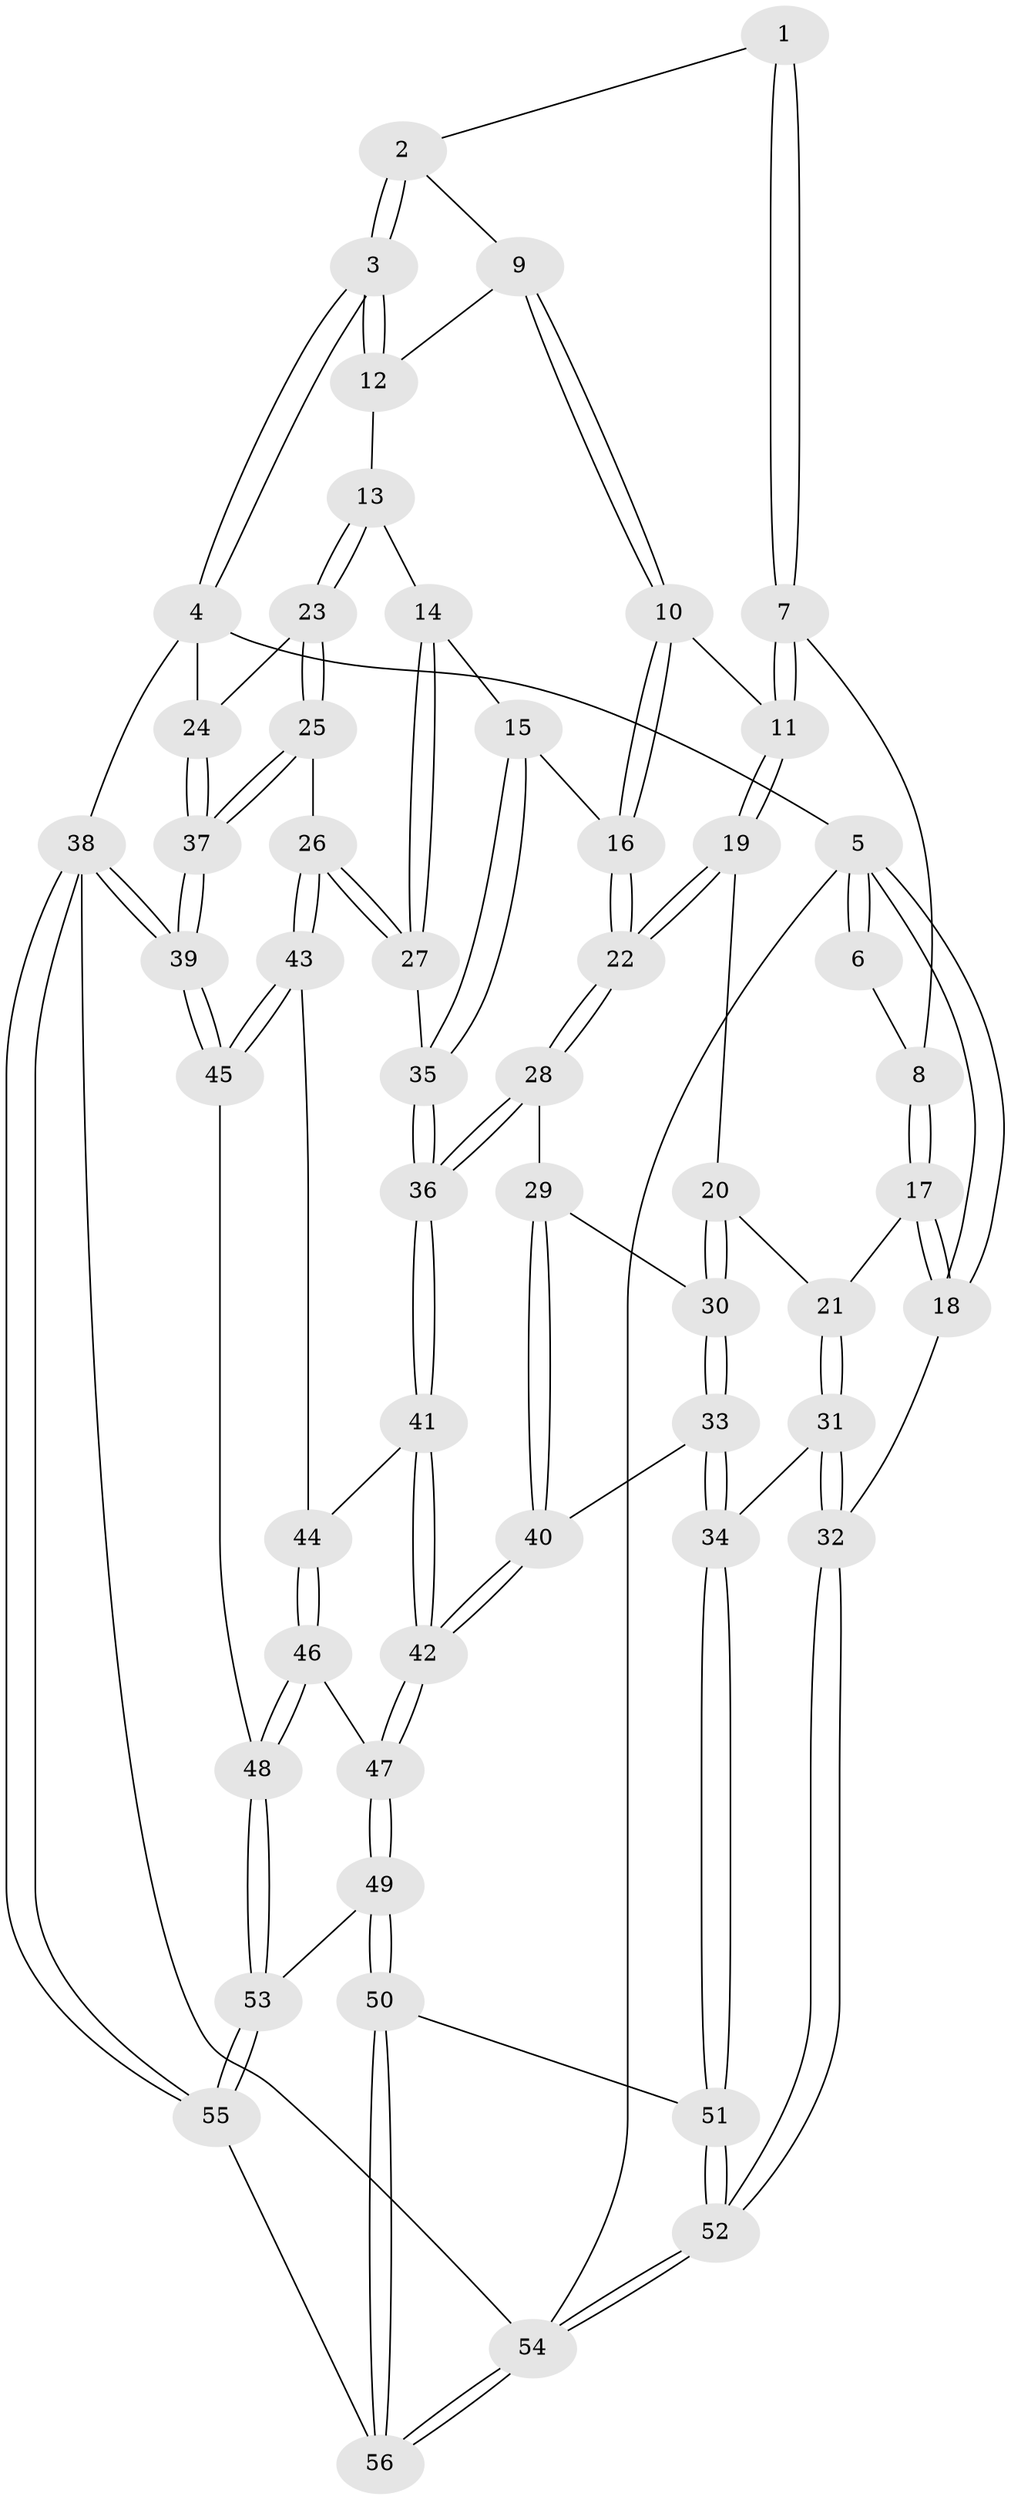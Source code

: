 // Generated by graph-tools (version 1.1) at 2025/03/03/09/25 03:03:12]
// undirected, 56 vertices, 137 edges
graph export_dot {
graph [start="1"]
  node [color=gray90,style=filled];
  1 [pos="+0.3097534101075733+0"];
  2 [pos="+0.422858376419004+0"];
  3 [pos="+1+0"];
  4 [pos="+1+0"];
  5 [pos="+0+0"];
  6 [pos="+0.029966489760197775+0"];
  7 [pos="+0.2383414533929927+0.12207249212847307"];
  8 [pos="+0.07525548882386192+0.16887491777663263"];
  9 [pos="+0.5291378208567898+0.05733458998319524"];
  10 [pos="+0.45941290553864483+0.2493305688580664"];
  11 [pos="+0.2935962319687264+0.21449521426137536"];
  12 [pos="+0.6351263598854221+0.09862786669296475"];
  13 [pos="+0.7360139430753274+0.24618761620757326"];
  14 [pos="+0.6820339119775959+0.2799532644503672"];
  15 [pos="+0.5403394007795393+0.31545917604493245"];
  16 [pos="+0.49206755250675505+0.29688257611947516"];
  17 [pos="+0.050965191894451194+0.1826950264922541"];
  18 [pos="+0+0.18768625097673158"];
  19 [pos="+0.24990395604741572+0.3142452068490192"];
  20 [pos="+0.24298127937870903+0.32335742726517464"];
  21 [pos="+0.12731765142159468+0.35336922823788"];
  22 [pos="+0.40911842435762996+0.4133139601037393"];
  23 [pos="+0.8485345275300723+0.24754260418009622"];
  24 [pos="+1+0.09454397304880009"];
  25 [pos="+0.7912236667564546+0.5772713165981029"];
  26 [pos="+0.7657029898936193+0.5829855266800191"];
  27 [pos="+0.6905230376951916+0.5030164190741669"];
  28 [pos="+0.39359782374689495+0.459527641630724"];
  29 [pos="+0.35577354009872664+0.48080700456108394"];
  30 [pos="+0.27413213960928234+0.46486234425403994"];
  31 [pos="+0+0.562512686548349"];
  32 [pos="+0+0.566469504260479"];
  33 [pos="+0.0991344652398539+0.5921756482006713"];
  34 [pos="+0.07575018265722426+0.5950317966723816"];
  35 [pos="+0.5737409775890348+0.45111842740717445"];
  36 [pos="+0.5020591311448235+0.5328250841773273"];
  37 [pos="+1+0.66858479944592"];
  38 [pos="+1+1"];
  39 [pos="+1+1"];
  40 [pos="+0.3544211895328046+0.6731344264642724"];
  41 [pos="+0.5059005493846557+0.5668313184667412"];
  42 [pos="+0.35681480790248227+0.6755067673186644"];
  43 [pos="+0.706486371017616+0.6398290585803986"];
  44 [pos="+0.6135153797199205+0.6538980918713412"];
  45 [pos="+0.7205112687913624+0.8128515356230487"];
  46 [pos="+0.5365104170141621+0.7407186126191476"];
  47 [pos="+0.37372539939381455+0.729008622514912"];
  48 [pos="+0.5902793637069864+0.9244930009139902"];
  49 [pos="+0.330261283135613+0.8587952679318516"];
  50 [pos="+0.25452701168676367+0.921027363510629"];
  51 [pos="+0.1876187968187759+0.8793769868060698"];
  52 [pos="+0+0.9630755417055715"];
  53 [pos="+0.5859780199812019+0.9366426171915684"];
  54 [pos="+0+1"];
  55 [pos="+0.6439901288114838+1"];
  56 [pos="+0.2627224756651471+1"];
  1 -- 2;
  1 -- 7;
  1 -- 7;
  2 -- 3;
  2 -- 3;
  2 -- 9;
  3 -- 4;
  3 -- 4;
  3 -- 12;
  3 -- 12;
  4 -- 5;
  4 -- 24;
  4 -- 38;
  5 -- 6;
  5 -- 6;
  5 -- 18;
  5 -- 18;
  5 -- 54;
  6 -- 8;
  7 -- 8;
  7 -- 11;
  7 -- 11;
  8 -- 17;
  8 -- 17;
  9 -- 10;
  9 -- 10;
  9 -- 12;
  10 -- 11;
  10 -- 16;
  10 -- 16;
  11 -- 19;
  11 -- 19;
  12 -- 13;
  13 -- 14;
  13 -- 23;
  13 -- 23;
  14 -- 15;
  14 -- 27;
  14 -- 27;
  15 -- 16;
  15 -- 35;
  15 -- 35;
  16 -- 22;
  16 -- 22;
  17 -- 18;
  17 -- 18;
  17 -- 21;
  18 -- 32;
  19 -- 20;
  19 -- 22;
  19 -- 22;
  20 -- 21;
  20 -- 30;
  20 -- 30;
  21 -- 31;
  21 -- 31;
  22 -- 28;
  22 -- 28;
  23 -- 24;
  23 -- 25;
  23 -- 25;
  24 -- 37;
  24 -- 37;
  25 -- 26;
  25 -- 37;
  25 -- 37;
  26 -- 27;
  26 -- 27;
  26 -- 43;
  26 -- 43;
  27 -- 35;
  28 -- 29;
  28 -- 36;
  28 -- 36;
  29 -- 30;
  29 -- 40;
  29 -- 40;
  30 -- 33;
  30 -- 33;
  31 -- 32;
  31 -- 32;
  31 -- 34;
  32 -- 52;
  32 -- 52;
  33 -- 34;
  33 -- 34;
  33 -- 40;
  34 -- 51;
  34 -- 51;
  35 -- 36;
  35 -- 36;
  36 -- 41;
  36 -- 41;
  37 -- 39;
  37 -- 39;
  38 -- 39;
  38 -- 39;
  38 -- 55;
  38 -- 55;
  38 -- 54;
  39 -- 45;
  39 -- 45;
  40 -- 42;
  40 -- 42;
  41 -- 42;
  41 -- 42;
  41 -- 44;
  42 -- 47;
  42 -- 47;
  43 -- 44;
  43 -- 45;
  43 -- 45;
  44 -- 46;
  44 -- 46;
  45 -- 48;
  46 -- 47;
  46 -- 48;
  46 -- 48;
  47 -- 49;
  47 -- 49;
  48 -- 53;
  48 -- 53;
  49 -- 50;
  49 -- 50;
  49 -- 53;
  50 -- 51;
  50 -- 56;
  50 -- 56;
  51 -- 52;
  51 -- 52;
  52 -- 54;
  52 -- 54;
  53 -- 55;
  53 -- 55;
  54 -- 56;
  54 -- 56;
  55 -- 56;
}
